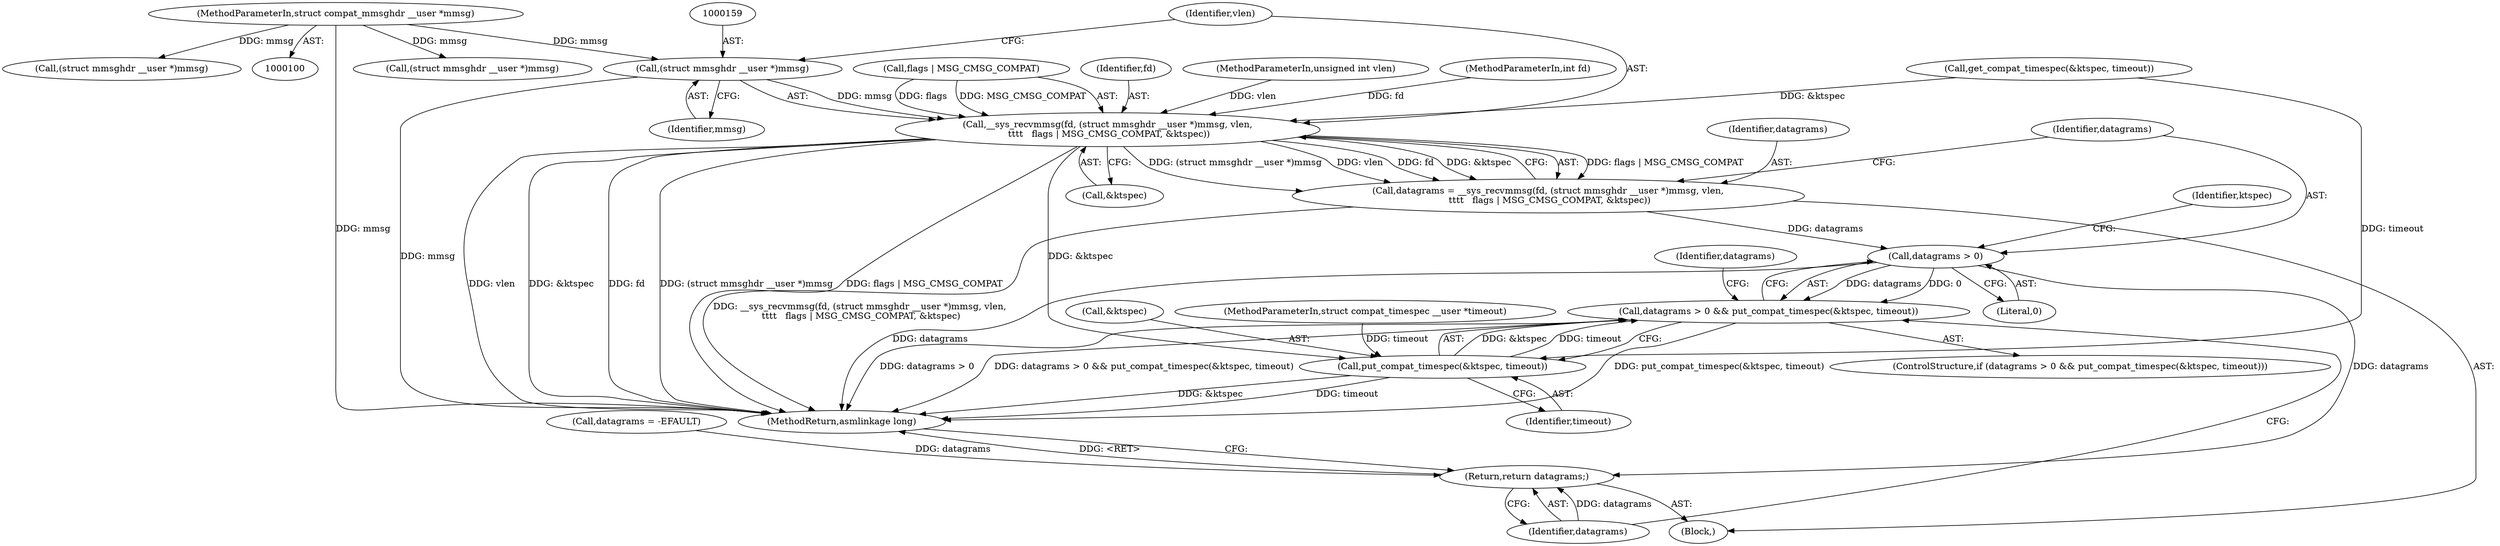 digraph "1_linux_2def2ef2ae5f3990aabdbe8a755911902707d268@pointer" {
"1000158" [label="(Call,(struct mmsghdr __user *)mmsg)"];
"1000102" [label="(MethodParameterIn,struct compat_mmsghdr __user *mmsg)"];
"1000156" [label="(Call,__sys_recvmmsg(fd, (struct mmsghdr __user *)mmsg, vlen,\n \t\t\t\t   flags | MSG_CMSG_COMPAT, &ktspec))"];
"1000154" [label="(Call,datagrams = __sys_recvmmsg(fd, (struct mmsghdr __user *)mmsg, vlen,\n \t\t\t\t   flags | MSG_CMSG_COMPAT, &ktspec))"];
"1000169" [label="(Call,datagrams > 0)"];
"1000168" [label="(Call,datagrams > 0 && put_compat_timespec(&ktspec, timeout))"];
"1000180" [label="(Return,return datagrams;)"];
"1000172" [label="(Call,put_compat_timespec(&ktspec, timeout))"];
"1000173" [label="(Call,&ktspec)"];
"1000161" [label="(Identifier,vlen)"];
"1000177" [label="(Identifier,datagrams)"];
"1000156" [label="(Call,__sys_recvmmsg(fd, (struct mmsghdr __user *)mmsg, vlen,\n \t\t\t\t   flags | MSG_CMSG_COMPAT, &ktspec))"];
"1000168" [label="(Call,datagrams > 0 && put_compat_timespec(&ktspec, timeout))"];
"1000155" [label="(Identifier,datagrams)"];
"1000182" [label="(MethodReturn,asmlinkage long)"];
"1000174" [label="(Identifier,ktspec)"];
"1000105" [label="(MethodParameterIn,struct compat_timespec __user *timeout)"];
"1000162" [label="(Call,flags | MSG_CMSG_COMPAT)"];
"1000171" [label="(Literal,0)"];
"1000138" [label="(Call,(struct mmsghdr __user *)mmsg)"];
"1000157" [label="(Identifier,fd)"];
"1000176" [label="(Call,datagrams = -EFAULT)"];
"1000170" [label="(Identifier,datagrams)"];
"1000103" [label="(MethodParameterIn,unsigned int vlen)"];
"1000121" [label="(Call,(struct mmsghdr __user *)mmsg)"];
"1000106" [label="(Block,)"];
"1000101" [label="(MethodParameterIn,int fd)"];
"1000158" [label="(Call,(struct mmsghdr __user *)mmsg)"];
"1000175" [label="(Identifier,timeout)"];
"1000180" [label="(Return,return datagrams;)"];
"1000102" [label="(MethodParameterIn,struct compat_mmsghdr __user *mmsg)"];
"1000154" [label="(Call,datagrams = __sys_recvmmsg(fd, (struct mmsghdr __user *)mmsg, vlen,\n \t\t\t\t   flags | MSG_CMSG_COMPAT, &ktspec))"];
"1000172" [label="(Call,put_compat_timespec(&ktspec, timeout))"];
"1000160" [label="(Identifier,mmsg)"];
"1000147" [label="(Call,get_compat_timespec(&ktspec, timeout))"];
"1000181" [label="(Identifier,datagrams)"];
"1000167" [label="(ControlStructure,if (datagrams > 0 && put_compat_timespec(&ktspec, timeout)))"];
"1000169" [label="(Call,datagrams > 0)"];
"1000165" [label="(Call,&ktspec)"];
"1000158" -> "1000156"  [label="AST: "];
"1000158" -> "1000160"  [label="CFG: "];
"1000159" -> "1000158"  [label="AST: "];
"1000160" -> "1000158"  [label="AST: "];
"1000161" -> "1000158"  [label="CFG: "];
"1000158" -> "1000182"  [label="DDG: mmsg"];
"1000158" -> "1000156"  [label="DDG: mmsg"];
"1000102" -> "1000158"  [label="DDG: mmsg"];
"1000102" -> "1000100"  [label="AST: "];
"1000102" -> "1000182"  [label="DDG: mmsg"];
"1000102" -> "1000121"  [label="DDG: mmsg"];
"1000102" -> "1000138"  [label="DDG: mmsg"];
"1000156" -> "1000154"  [label="AST: "];
"1000156" -> "1000165"  [label="CFG: "];
"1000157" -> "1000156"  [label="AST: "];
"1000161" -> "1000156"  [label="AST: "];
"1000162" -> "1000156"  [label="AST: "];
"1000165" -> "1000156"  [label="AST: "];
"1000154" -> "1000156"  [label="CFG: "];
"1000156" -> "1000182"  [label="DDG: fd"];
"1000156" -> "1000182"  [label="DDG: (struct mmsghdr __user *)mmsg"];
"1000156" -> "1000182"  [label="DDG: flags | MSG_CMSG_COMPAT"];
"1000156" -> "1000182"  [label="DDG: vlen"];
"1000156" -> "1000182"  [label="DDG: &ktspec"];
"1000156" -> "1000154"  [label="DDG: flags | MSG_CMSG_COMPAT"];
"1000156" -> "1000154"  [label="DDG: (struct mmsghdr __user *)mmsg"];
"1000156" -> "1000154"  [label="DDG: vlen"];
"1000156" -> "1000154"  [label="DDG: fd"];
"1000156" -> "1000154"  [label="DDG: &ktspec"];
"1000101" -> "1000156"  [label="DDG: fd"];
"1000103" -> "1000156"  [label="DDG: vlen"];
"1000162" -> "1000156"  [label="DDG: flags"];
"1000162" -> "1000156"  [label="DDG: MSG_CMSG_COMPAT"];
"1000147" -> "1000156"  [label="DDG: &ktspec"];
"1000156" -> "1000172"  [label="DDG: &ktspec"];
"1000154" -> "1000106"  [label="AST: "];
"1000155" -> "1000154"  [label="AST: "];
"1000170" -> "1000154"  [label="CFG: "];
"1000154" -> "1000182"  [label="DDG: __sys_recvmmsg(fd, (struct mmsghdr __user *)mmsg, vlen,\n \t\t\t\t   flags | MSG_CMSG_COMPAT, &ktspec)"];
"1000154" -> "1000169"  [label="DDG: datagrams"];
"1000169" -> "1000168"  [label="AST: "];
"1000169" -> "1000171"  [label="CFG: "];
"1000170" -> "1000169"  [label="AST: "];
"1000171" -> "1000169"  [label="AST: "];
"1000174" -> "1000169"  [label="CFG: "];
"1000168" -> "1000169"  [label="CFG: "];
"1000169" -> "1000182"  [label="DDG: datagrams"];
"1000169" -> "1000168"  [label="DDG: datagrams"];
"1000169" -> "1000168"  [label="DDG: 0"];
"1000169" -> "1000180"  [label="DDG: datagrams"];
"1000168" -> "1000167"  [label="AST: "];
"1000168" -> "1000172"  [label="CFG: "];
"1000172" -> "1000168"  [label="AST: "];
"1000177" -> "1000168"  [label="CFG: "];
"1000181" -> "1000168"  [label="CFG: "];
"1000168" -> "1000182"  [label="DDG: datagrams > 0"];
"1000168" -> "1000182"  [label="DDG: datagrams > 0 && put_compat_timespec(&ktspec, timeout)"];
"1000168" -> "1000182"  [label="DDG: put_compat_timespec(&ktspec, timeout)"];
"1000172" -> "1000168"  [label="DDG: &ktspec"];
"1000172" -> "1000168"  [label="DDG: timeout"];
"1000180" -> "1000106"  [label="AST: "];
"1000180" -> "1000181"  [label="CFG: "];
"1000181" -> "1000180"  [label="AST: "];
"1000182" -> "1000180"  [label="CFG: "];
"1000180" -> "1000182"  [label="DDG: <RET>"];
"1000181" -> "1000180"  [label="DDG: datagrams"];
"1000176" -> "1000180"  [label="DDG: datagrams"];
"1000172" -> "1000175"  [label="CFG: "];
"1000173" -> "1000172"  [label="AST: "];
"1000175" -> "1000172"  [label="AST: "];
"1000172" -> "1000182"  [label="DDG: &ktspec"];
"1000172" -> "1000182"  [label="DDG: timeout"];
"1000147" -> "1000172"  [label="DDG: timeout"];
"1000105" -> "1000172"  [label="DDG: timeout"];
}
